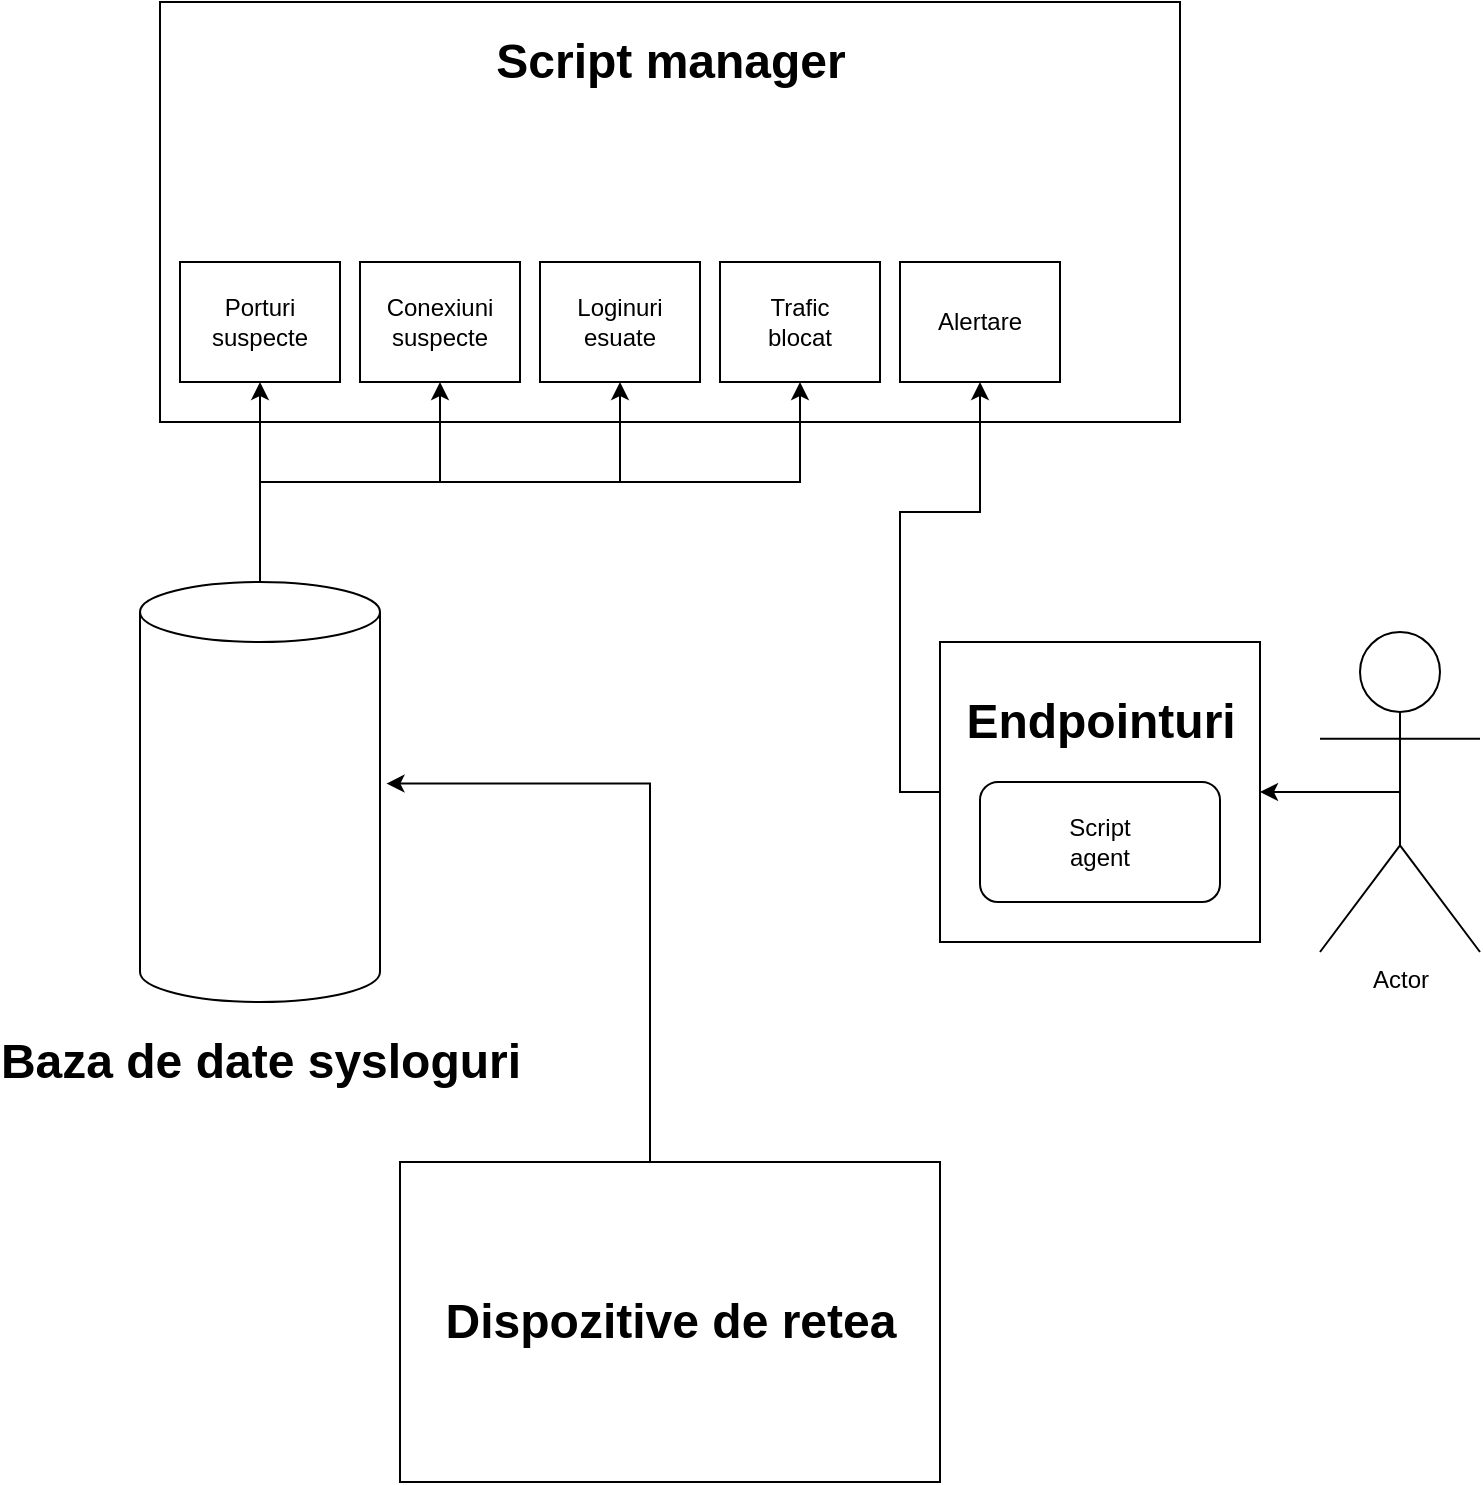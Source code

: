 <mxfile version="26.2.14">
  <diagram name="Page-1" id="oU0E_Y_fHZDeBONjB-k2">
    <mxGraphModel dx="1261" dy="947" grid="1" gridSize="10" guides="1" tooltips="1" connect="1" arrows="1" fold="1" page="1" pageScale="1" pageWidth="850" pageHeight="1100" math="0" shadow="0">
      <root>
        <mxCell id="0" />
        <mxCell id="1" parent="0" />
        <mxCell id="OyhhiD6WIfjt6LucbbjU-1" value="" style="rounded=0;whiteSpace=wrap;html=1;" vertex="1" parent="1">
          <mxGeometry x="140" y="120" width="510" height="210" as="geometry" />
        </mxCell>
        <mxCell id="OyhhiD6WIfjt6LucbbjU-2" value="Script manager" style="text;strokeColor=none;fillColor=none;html=1;fontSize=24;fontStyle=1;verticalAlign=middle;align=center;" vertex="1" parent="1">
          <mxGeometry x="345" y="130" width="100" height="40" as="geometry" />
        </mxCell>
        <mxCell id="OyhhiD6WIfjt6LucbbjU-4" value="" style="rounded=0;whiteSpace=wrap;html=1;" vertex="1" parent="1">
          <mxGeometry x="150" y="250" width="80" height="60" as="geometry" />
        </mxCell>
        <mxCell id="OyhhiD6WIfjt6LucbbjU-5" value="Porturi suspecte" style="text;html=1;align=center;verticalAlign=middle;whiteSpace=wrap;rounded=0;" vertex="1" parent="1">
          <mxGeometry x="160" y="265" width="60" height="30" as="geometry" />
        </mxCell>
        <mxCell id="OyhhiD6WIfjt6LucbbjU-6" value="" style="rounded=0;whiteSpace=wrap;html=1;" vertex="1" parent="1">
          <mxGeometry x="240" y="250" width="80" height="60" as="geometry" />
        </mxCell>
        <mxCell id="OyhhiD6WIfjt6LucbbjU-7" value="Conexiuni suspecte" style="text;html=1;align=center;verticalAlign=middle;whiteSpace=wrap;rounded=0;" vertex="1" parent="1">
          <mxGeometry x="250" y="265" width="60" height="30" as="geometry" />
        </mxCell>
        <mxCell id="OyhhiD6WIfjt6LucbbjU-8" value="" style="rounded=0;whiteSpace=wrap;html=1;" vertex="1" parent="1">
          <mxGeometry x="330" y="250" width="80" height="60" as="geometry" />
        </mxCell>
        <mxCell id="OyhhiD6WIfjt6LucbbjU-9" value="Loginuri&lt;div&gt;esuate&lt;/div&gt;" style="text;html=1;align=center;verticalAlign=middle;whiteSpace=wrap;rounded=0;" vertex="1" parent="1">
          <mxGeometry x="340" y="265" width="60" height="30" as="geometry" />
        </mxCell>
        <mxCell id="OyhhiD6WIfjt6LucbbjU-10" value="" style="rounded=0;whiteSpace=wrap;html=1;" vertex="1" parent="1">
          <mxGeometry x="420" y="250" width="80" height="60" as="geometry" />
        </mxCell>
        <mxCell id="OyhhiD6WIfjt6LucbbjU-11" value="Trafic&lt;div&gt;blocat&lt;/div&gt;" style="text;html=1;align=center;verticalAlign=middle;whiteSpace=wrap;rounded=0;" vertex="1" parent="1">
          <mxGeometry x="430" y="265" width="60" height="30" as="geometry" />
        </mxCell>
        <mxCell id="OyhhiD6WIfjt6LucbbjU-14" style="edgeStyle=orthogonalEdgeStyle;rounded=0;orthogonalLoop=1;jettySize=auto;html=1;exitX=0.5;exitY=0;exitDx=0;exitDy=0;exitPerimeter=0;entryX=0.5;entryY=1;entryDx=0;entryDy=0;" edge="1" parent="1" source="OyhhiD6WIfjt6LucbbjU-12" target="OyhhiD6WIfjt6LucbbjU-4">
          <mxGeometry relative="1" as="geometry" />
        </mxCell>
        <mxCell id="OyhhiD6WIfjt6LucbbjU-15" style="edgeStyle=orthogonalEdgeStyle;rounded=0;orthogonalLoop=1;jettySize=auto;html=1;exitX=0.5;exitY=0;exitDx=0;exitDy=0;exitPerimeter=0;entryX=0.5;entryY=1;entryDx=0;entryDy=0;" edge="1" parent="1" source="OyhhiD6WIfjt6LucbbjU-12" target="OyhhiD6WIfjt6LucbbjU-6">
          <mxGeometry relative="1" as="geometry" />
        </mxCell>
        <mxCell id="OyhhiD6WIfjt6LucbbjU-16" style="edgeStyle=orthogonalEdgeStyle;rounded=0;orthogonalLoop=1;jettySize=auto;html=1;exitX=0.5;exitY=0;exitDx=0;exitDy=0;exitPerimeter=0;entryX=0.5;entryY=1;entryDx=0;entryDy=0;" edge="1" parent="1" source="OyhhiD6WIfjt6LucbbjU-12" target="OyhhiD6WIfjt6LucbbjU-8">
          <mxGeometry relative="1" as="geometry" />
        </mxCell>
        <mxCell id="OyhhiD6WIfjt6LucbbjU-17" style="edgeStyle=orthogonalEdgeStyle;rounded=0;orthogonalLoop=1;jettySize=auto;html=1;exitX=0.5;exitY=0;exitDx=0;exitDy=0;exitPerimeter=0;entryX=0.5;entryY=1;entryDx=0;entryDy=0;" edge="1" parent="1" source="OyhhiD6WIfjt6LucbbjU-12" target="OyhhiD6WIfjt6LucbbjU-10">
          <mxGeometry relative="1" as="geometry" />
        </mxCell>
        <mxCell id="OyhhiD6WIfjt6LucbbjU-12" value="" style="shape=cylinder3;whiteSpace=wrap;html=1;boundedLbl=1;backgroundOutline=1;size=15;" vertex="1" parent="1">
          <mxGeometry x="130" y="410" width="120" height="210" as="geometry" />
        </mxCell>
        <mxCell id="OyhhiD6WIfjt6LucbbjU-13" value="Baza de date sysloguri" style="text;strokeColor=none;fillColor=none;html=1;fontSize=24;fontStyle=1;verticalAlign=middle;align=center;" vertex="1" parent="1">
          <mxGeometry x="145" y="630" width="90" height="40" as="geometry" />
        </mxCell>
        <mxCell id="OyhhiD6WIfjt6LucbbjU-20" style="edgeStyle=orthogonalEdgeStyle;rounded=0;orthogonalLoop=1;jettySize=auto;html=1;exitX=0.5;exitY=0;exitDx=0;exitDy=0;entryX=1.027;entryY=0.48;entryDx=0;entryDy=0;entryPerimeter=0;" edge="1" parent="1" target="OyhhiD6WIfjt6LucbbjU-12">
          <mxGeometry relative="1" as="geometry">
            <mxPoint x="380" y="510" as="targetPoint" />
            <mxPoint x="385" y="700" as="sourcePoint" />
            <Array as="points">
              <mxPoint x="385" y="511" />
            </Array>
          </mxGeometry>
        </mxCell>
        <mxCell id="OyhhiD6WIfjt6LucbbjU-18" value="" style="rounded=0;whiteSpace=wrap;html=1;" vertex="1" parent="1">
          <mxGeometry x="260" y="700" width="270" height="160" as="geometry" />
        </mxCell>
        <mxCell id="OyhhiD6WIfjt6LucbbjU-19" value="Dispozitive de retea" style="text;strokeColor=none;fillColor=none;html=1;fontSize=24;fontStyle=1;verticalAlign=middle;align=center;" vertex="1" parent="1">
          <mxGeometry x="345" y="760" width="100" height="40" as="geometry" />
        </mxCell>
        <mxCell id="OyhhiD6WIfjt6LucbbjU-30" style="edgeStyle=orthogonalEdgeStyle;rounded=0;orthogonalLoop=1;jettySize=auto;html=1;exitX=0;exitY=0.5;exitDx=0;exitDy=0;entryX=0.5;entryY=1;entryDx=0;entryDy=0;" edge="1" parent="1" source="OyhhiD6WIfjt6LucbbjU-21" target="OyhhiD6WIfjt6LucbbjU-29">
          <mxGeometry relative="1" as="geometry">
            <mxPoint x="510" y="340" as="targetPoint" />
          </mxGeometry>
        </mxCell>
        <mxCell id="OyhhiD6WIfjt6LucbbjU-21" value="" style="rounded=0;whiteSpace=wrap;html=1;" vertex="1" parent="1">
          <mxGeometry x="530" y="440" width="160" height="150" as="geometry" />
        </mxCell>
        <mxCell id="OyhhiD6WIfjt6LucbbjU-22" value="Endpointuri" style="text;strokeColor=none;fillColor=none;html=1;fontSize=24;fontStyle=1;verticalAlign=middle;align=center;" vertex="1" parent="1">
          <mxGeometry x="560" y="460" width="100" height="40" as="geometry" />
        </mxCell>
        <mxCell id="OyhhiD6WIfjt6LucbbjU-28" style="edgeStyle=orthogonalEdgeStyle;rounded=0;orthogonalLoop=1;jettySize=auto;html=1;exitX=0.5;exitY=0.5;exitDx=0;exitDy=0;exitPerimeter=0;entryX=1;entryY=0.5;entryDx=0;entryDy=0;" edge="1" parent="1" source="OyhhiD6WIfjt6LucbbjU-23" target="OyhhiD6WIfjt6LucbbjU-21">
          <mxGeometry relative="1" as="geometry" />
        </mxCell>
        <mxCell id="OyhhiD6WIfjt6LucbbjU-23" value="Actor" style="shape=umlActor;verticalLabelPosition=bottom;verticalAlign=top;html=1;outlineConnect=0;" vertex="1" parent="1">
          <mxGeometry x="720" y="435" width="80" height="160" as="geometry" />
        </mxCell>
        <mxCell id="OyhhiD6WIfjt6LucbbjU-25" value="" style="rounded=1;whiteSpace=wrap;html=1;" vertex="1" parent="1">
          <mxGeometry x="550" y="510" width="120" height="60" as="geometry" />
        </mxCell>
        <mxCell id="OyhhiD6WIfjt6LucbbjU-26" value="Script agent" style="text;html=1;align=center;verticalAlign=middle;whiteSpace=wrap;rounded=0;" vertex="1" parent="1">
          <mxGeometry x="580" y="525" width="60" height="30" as="geometry" />
        </mxCell>
        <mxCell id="OyhhiD6WIfjt6LucbbjU-29" value="" style="rounded=0;whiteSpace=wrap;html=1;" vertex="1" parent="1">
          <mxGeometry x="510" y="250" width="80" height="60" as="geometry" />
        </mxCell>
        <mxCell id="OyhhiD6WIfjt6LucbbjU-31" value="Alertare" style="text;html=1;align=center;verticalAlign=middle;whiteSpace=wrap;rounded=0;" vertex="1" parent="1">
          <mxGeometry x="520" y="265" width="60" height="30" as="geometry" />
        </mxCell>
      </root>
    </mxGraphModel>
  </diagram>
</mxfile>
